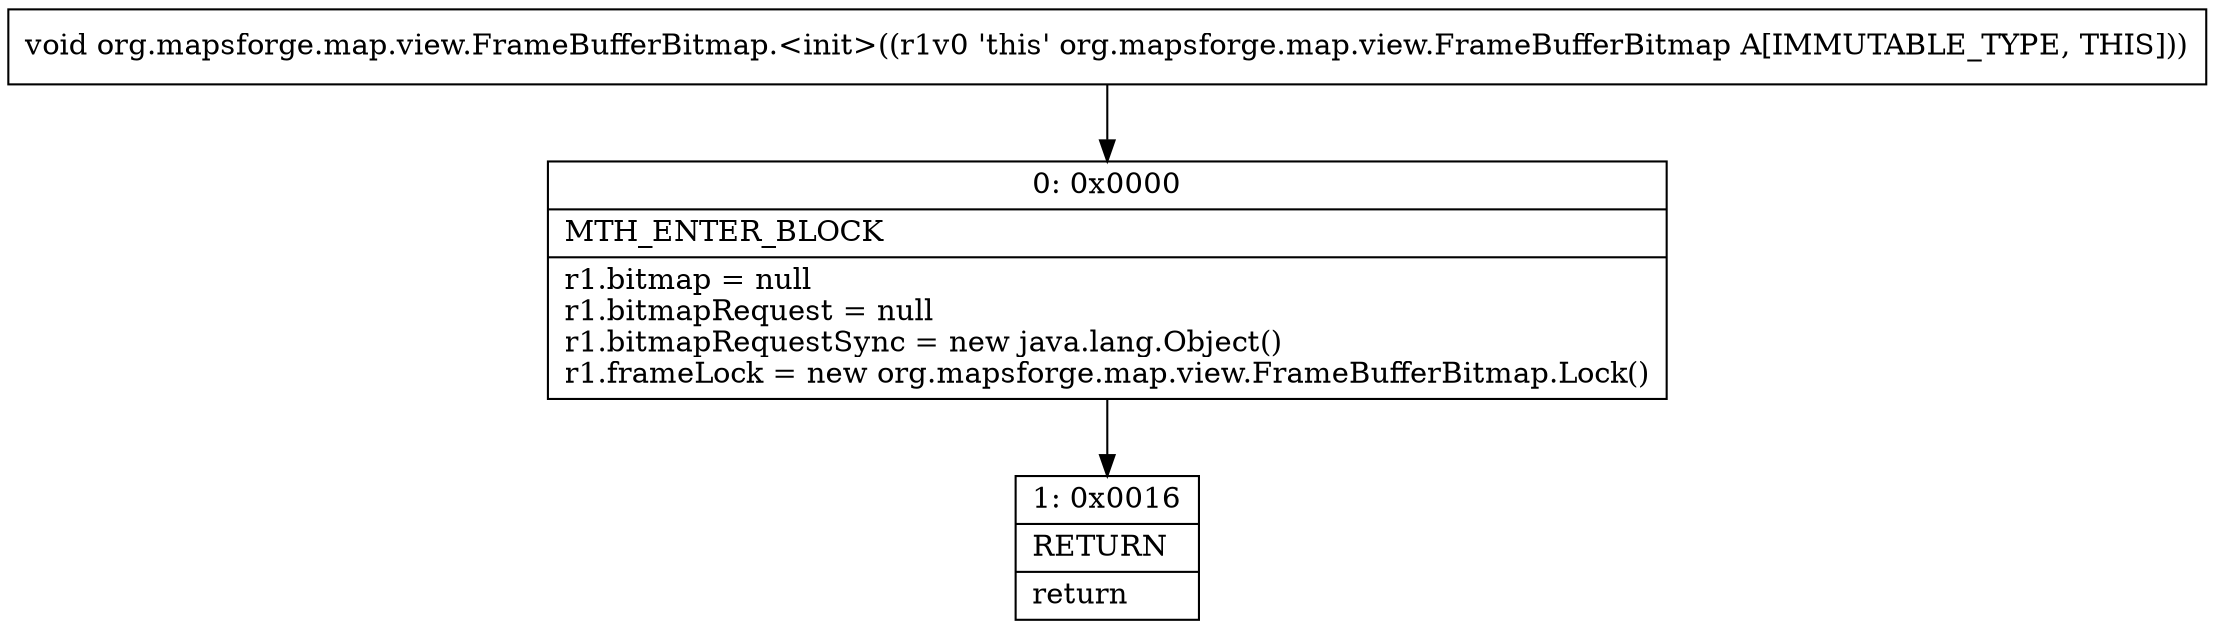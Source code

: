 digraph "CFG fororg.mapsforge.map.view.FrameBufferBitmap.\<init\>()V" {
Node_0 [shape=record,label="{0\:\ 0x0000|MTH_ENTER_BLOCK\l|r1.bitmap = null\lr1.bitmapRequest = null\lr1.bitmapRequestSync = new java.lang.Object()\lr1.frameLock = new org.mapsforge.map.view.FrameBufferBitmap.Lock()\l}"];
Node_1 [shape=record,label="{1\:\ 0x0016|RETURN\l|return\l}"];
MethodNode[shape=record,label="{void org.mapsforge.map.view.FrameBufferBitmap.\<init\>((r1v0 'this' org.mapsforge.map.view.FrameBufferBitmap A[IMMUTABLE_TYPE, THIS])) }"];
MethodNode -> Node_0;
Node_0 -> Node_1;
}

